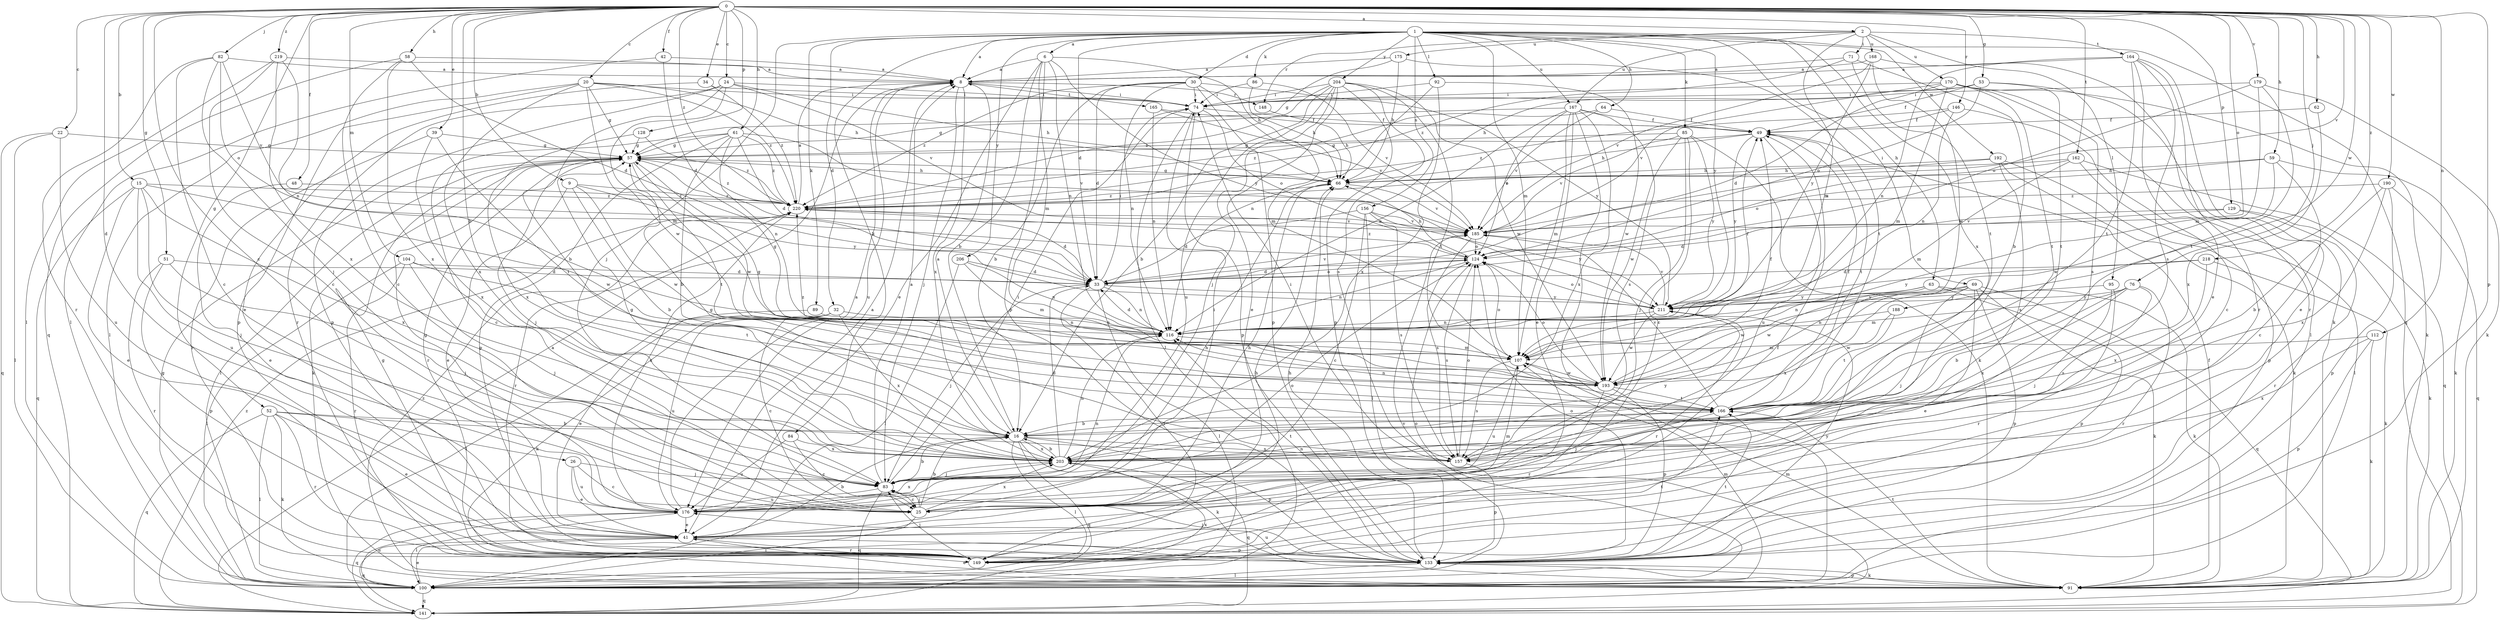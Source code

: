 strict digraph  {
0;
1;
2;
6;
8;
9;
15;
16;
20;
22;
24;
25;
26;
30;
32;
33;
34;
39;
41;
42;
48;
49;
51;
52;
53;
57;
58;
59;
61;
62;
63;
64;
66;
69;
71;
74;
76;
82;
83;
84;
85;
86;
89;
91;
92;
95;
100;
104;
107;
112;
116;
124;
128;
129;
133;
141;
146;
148;
149;
156;
157;
162;
164;
165;
166;
167;
168;
170;
175;
176;
179;
185;
188;
190;
192;
193;
203;
204;
206;
211;
218;
219;
220;
0 -> 2  [label=a];
0 -> 9  [label=b];
0 -> 15  [label=b];
0 -> 16  [label=b];
0 -> 20  [label=c];
0 -> 22  [label=c];
0 -> 24  [label=c];
0 -> 25  [label=c];
0 -> 26  [label=d];
0 -> 34  [label=e];
0 -> 39  [label=e];
0 -> 42  [label=f];
0 -> 48  [label=f];
0 -> 51  [label=g];
0 -> 52  [label=g];
0 -> 53  [label=g];
0 -> 58  [label=h];
0 -> 59  [label=h];
0 -> 61  [label=h];
0 -> 62  [label=h];
0 -> 76  [label=j];
0 -> 82  [label=j];
0 -> 104  [label=m];
0 -> 112  [label=n];
0 -> 124  [label=o];
0 -> 128  [label=p];
0 -> 129  [label=p];
0 -> 133  [label=p];
0 -> 146  [label=r];
0 -> 162  [label=t];
0 -> 179  [label=v];
0 -> 185  [label=v];
0 -> 188  [label=w];
0 -> 190  [label=w];
0 -> 218  [label=z];
0 -> 219  [label=z];
0 -> 220  [label=z];
1 -> 6  [label=a];
1 -> 8  [label=a];
1 -> 30  [label=d];
1 -> 32  [label=d];
1 -> 33  [label=d];
1 -> 63  [label=h];
1 -> 64  [label=h];
1 -> 69  [label=i];
1 -> 83  [label=j];
1 -> 84  [label=k];
1 -> 85  [label=k];
1 -> 86  [label=k];
1 -> 89  [label=k];
1 -> 92  [label=l];
1 -> 107  [label=m];
1 -> 141  [label=q];
1 -> 156  [label=s];
1 -> 167  [label=u];
1 -> 192  [label=w];
1 -> 203  [label=x];
1 -> 204  [label=y];
1 -> 206  [label=y];
1 -> 211  [label=y];
2 -> 71  [label=i];
2 -> 95  [label=l];
2 -> 107  [label=m];
2 -> 148  [label=r];
2 -> 164  [label=t];
2 -> 167  [label=u];
2 -> 168  [label=u];
2 -> 170  [label=u];
2 -> 175  [label=u];
6 -> 8  [label=a];
6 -> 16  [label=b];
6 -> 41  [label=e];
6 -> 66  [label=h];
6 -> 107  [label=m];
6 -> 116  [label=n];
6 -> 133  [label=p];
6 -> 211  [label=y];
8 -> 74  [label=i];
8 -> 83  [label=j];
8 -> 148  [label=r];
8 -> 165  [label=t];
8 -> 176  [label=u];
8 -> 203  [label=x];
9 -> 16  [label=b];
9 -> 41  [label=e];
9 -> 193  [label=w];
9 -> 211  [label=y];
9 -> 220  [label=z];
15 -> 41  [label=e];
15 -> 83  [label=j];
15 -> 141  [label=q];
15 -> 176  [label=u];
15 -> 193  [label=w];
15 -> 203  [label=x];
15 -> 220  [label=z];
16 -> 8  [label=a];
16 -> 91  [label=k];
16 -> 100  [label=l];
16 -> 133  [label=p];
16 -> 141  [label=q];
16 -> 157  [label=s];
16 -> 203  [label=x];
20 -> 57  [label=g];
20 -> 66  [label=h];
20 -> 74  [label=i];
20 -> 100  [label=l];
20 -> 107  [label=m];
20 -> 133  [label=p];
20 -> 203  [label=x];
20 -> 220  [label=z];
22 -> 57  [label=g];
22 -> 100  [label=l];
22 -> 141  [label=q];
22 -> 176  [label=u];
24 -> 16  [label=b];
24 -> 66  [label=h];
24 -> 74  [label=i];
24 -> 133  [label=p];
24 -> 149  [label=r];
24 -> 185  [label=v];
24 -> 193  [label=w];
25 -> 16  [label=b];
25 -> 66  [label=h];
25 -> 74  [label=i];
25 -> 83  [label=j];
25 -> 100  [label=l];
25 -> 107  [label=m];
25 -> 203  [label=x];
26 -> 25  [label=c];
26 -> 41  [label=e];
26 -> 83  [label=j];
26 -> 176  [label=u];
30 -> 16  [label=b];
30 -> 33  [label=d];
30 -> 74  [label=i];
30 -> 107  [label=m];
30 -> 116  [label=n];
30 -> 133  [label=p];
30 -> 211  [label=y];
30 -> 220  [label=z];
32 -> 25  [label=c];
32 -> 91  [label=k];
32 -> 100  [label=l];
32 -> 116  [label=n];
32 -> 176  [label=u];
32 -> 203  [label=x];
33 -> 74  [label=i];
33 -> 83  [label=j];
33 -> 100  [label=l];
33 -> 116  [label=n];
33 -> 124  [label=o];
33 -> 149  [label=r];
33 -> 185  [label=v];
33 -> 211  [label=y];
34 -> 41  [label=e];
34 -> 74  [label=i];
34 -> 220  [label=z];
39 -> 57  [label=g];
39 -> 149  [label=r];
39 -> 166  [label=t];
39 -> 203  [label=x];
41 -> 8  [label=a];
41 -> 16  [label=b];
41 -> 133  [label=p];
41 -> 141  [label=q];
41 -> 149  [label=r];
42 -> 8  [label=a];
42 -> 33  [label=d];
42 -> 100  [label=l];
48 -> 41  [label=e];
48 -> 220  [label=z];
49 -> 57  [label=g];
49 -> 66  [label=h];
49 -> 166  [label=t];
49 -> 176  [label=u];
49 -> 211  [label=y];
51 -> 33  [label=d];
51 -> 83  [label=j];
51 -> 133  [label=p];
51 -> 149  [label=r];
52 -> 16  [label=b];
52 -> 41  [label=e];
52 -> 91  [label=k];
52 -> 100  [label=l];
52 -> 141  [label=q];
52 -> 149  [label=r];
52 -> 157  [label=s];
53 -> 41  [label=e];
53 -> 49  [label=f];
53 -> 66  [label=h];
53 -> 74  [label=i];
53 -> 124  [label=o];
53 -> 166  [label=t];
57 -> 66  [label=h];
57 -> 83  [label=j];
57 -> 91  [label=k];
57 -> 100  [label=l];
57 -> 149  [label=r];
57 -> 166  [label=t];
57 -> 193  [label=w];
57 -> 220  [label=z];
58 -> 8  [label=a];
58 -> 25  [label=c];
58 -> 33  [label=d];
58 -> 141  [label=q];
58 -> 203  [label=x];
59 -> 25  [label=c];
59 -> 66  [label=h];
59 -> 91  [label=k];
59 -> 185  [label=v];
59 -> 193  [label=w];
61 -> 16  [label=b];
61 -> 25  [label=c];
61 -> 33  [label=d];
61 -> 57  [label=g];
61 -> 116  [label=n];
61 -> 133  [label=p];
61 -> 185  [label=v];
61 -> 220  [label=z];
62 -> 49  [label=f];
62 -> 203  [label=x];
63 -> 91  [label=k];
63 -> 116  [label=n];
63 -> 133  [label=p];
63 -> 193  [label=w];
63 -> 211  [label=y];
64 -> 49  [label=f];
64 -> 185  [label=v];
64 -> 220  [label=z];
66 -> 57  [label=g];
66 -> 185  [label=v];
66 -> 220  [label=z];
69 -> 41  [label=e];
69 -> 83  [label=j];
69 -> 91  [label=k];
69 -> 133  [label=p];
69 -> 141  [label=q];
69 -> 193  [label=w];
69 -> 203  [label=x];
69 -> 211  [label=y];
71 -> 8  [label=a];
71 -> 16  [label=b];
71 -> 166  [label=t];
71 -> 220  [label=z];
74 -> 49  [label=f];
74 -> 100  [label=l];
74 -> 124  [label=o];
74 -> 133  [label=p];
76 -> 16  [label=b];
76 -> 107  [label=m];
76 -> 149  [label=r];
76 -> 157  [label=s];
76 -> 203  [label=x];
76 -> 211  [label=y];
82 -> 8  [label=a];
82 -> 25  [label=c];
82 -> 83  [label=j];
82 -> 124  [label=o];
82 -> 149  [label=r];
82 -> 185  [label=v];
83 -> 8  [label=a];
83 -> 16  [label=b];
83 -> 25  [label=c];
83 -> 74  [label=i];
83 -> 141  [label=q];
83 -> 176  [label=u];
84 -> 25  [label=c];
84 -> 176  [label=u];
84 -> 203  [label=x];
85 -> 25  [label=c];
85 -> 57  [label=g];
85 -> 83  [label=j];
85 -> 91  [label=k];
85 -> 185  [label=v];
85 -> 193  [label=w];
85 -> 211  [label=y];
86 -> 66  [label=h];
86 -> 74  [label=i];
86 -> 185  [label=v];
89 -> 41  [label=e];
89 -> 116  [label=n];
91 -> 41  [label=e];
91 -> 49  [label=f];
91 -> 107  [label=m];
91 -> 133  [label=p];
91 -> 166  [label=t];
91 -> 220  [label=z];
92 -> 74  [label=i];
92 -> 116  [label=n];
92 -> 193  [label=w];
92 -> 203  [label=x];
95 -> 83  [label=j];
95 -> 149  [label=r];
95 -> 211  [label=y];
100 -> 41  [label=e];
100 -> 57  [label=g];
100 -> 107  [label=m];
100 -> 124  [label=o];
100 -> 141  [label=q];
100 -> 176  [label=u];
100 -> 203  [label=x];
104 -> 33  [label=d];
104 -> 83  [label=j];
104 -> 100  [label=l];
104 -> 149  [label=r];
104 -> 166  [label=t];
107 -> 124  [label=o];
107 -> 157  [label=s];
107 -> 176  [label=u];
107 -> 193  [label=w];
112 -> 91  [label=k];
112 -> 107  [label=m];
112 -> 133  [label=p];
112 -> 203  [label=x];
116 -> 33  [label=d];
116 -> 49  [label=f];
116 -> 57  [label=g];
116 -> 107  [label=m];
124 -> 33  [label=d];
124 -> 66  [label=h];
124 -> 116  [label=n];
124 -> 157  [label=s];
124 -> 220  [label=z];
128 -> 57  [label=g];
128 -> 203  [label=x];
128 -> 220  [label=z];
129 -> 33  [label=d];
129 -> 91  [label=k];
129 -> 149  [label=r];
129 -> 185  [label=v];
133 -> 66  [label=h];
133 -> 83  [label=j];
133 -> 91  [label=k];
133 -> 100  [label=l];
133 -> 116  [label=n];
133 -> 124  [label=o];
133 -> 166  [label=t];
133 -> 176  [label=u];
133 -> 211  [label=y];
141 -> 8  [label=a];
141 -> 185  [label=v];
141 -> 220  [label=z];
146 -> 25  [label=c];
146 -> 49  [label=f];
146 -> 116  [label=n];
146 -> 220  [label=z];
148 -> 66  [label=h];
149 -> 49  [label=f];
149 -> 57  [label=g];
149 -> 66  [label=h];
149 -> 83  [label=j];
149 -> 166  [label=t];
156 -> 25  [label=c];
156 -> 33  [label=d];
156 -> 100  [label=l];
156 -> 157  [label=s];
156 -> 185  [label=v];
156 -> 211  [label=y];
157 -> 57  [label=g];
157 -> 74  [label=i];
157 -> 124  [label=o];
157 -> 133  [label=p];
157 -> 211  [label=y];
162 -> 66  [label=h];
162 -> 100  [label=l];
162 -> 107  [label=m];
162 -> 124  [label=o];
162 -> 141  [label=q];
164 -> 8  [label=a];
164 -> 41  [label=e];
164 -> 91  [label=k];
164 -> 116  [label=n];
164 -> 149  [label=r];
164 -> 157  [label=s];
164 -> 166  [label=t];
165 -> 49  [label=f];
165 -> 116  [label=n];
165 -> 185  [label=v];
166 -> 16  [label=b];
166 -> 49  [label=f];
166 -> 83  [label=j];
166 -> 116  [label=n];
166 -> 185  [label=v];
167 -> 41  [label=e];
167 -> 49  [label=f];
167 -> 57  [label=g];
167 -> 100  [label=l];
167 -> 107  [label=m];
167 -> 116  [label=n];
167 -> 124  [label=o];
167 -> 157  [label=s];
167 -> 203  [label=x];
168 -> 8  [label=a];
168 -> 149  [label=r];
168 -> 185  [label=v];
168 -> 193  [label=w];
168 -> 211  [label=y];
170 -> 33  [label=d];
170 -> 74  [label=i];
170 -> 91  [label=k];
170 -> 100  [label=l];
170 -> 107  [label=m];
170 -> 157  [label=s];
170 -> 166  [label=t];
170 -> 185  [label=v];
175 -> 8  [label=a];
175 -> 57  [label=g];
175 -> 66  [label=h];
175 -> 166  [label=t];
176 -> 8  [label=a];
176 -> 41  [label=e];
176 -> 57  [label=g];
176 -> 66  [label=h];
176 -> 100  [label=l];
176 -> 116  [label=n];
176 -> 124  [label=o];
176 -> 141  [label=q];
176 -> 203  [label=x];
176 -> 220  [label=z];
179 -> 74  [label=i];
179 -> 91  [label=k];
179 -> 107  [label=m];
179 -> 124  [label=o];
179 -> 166  [label=t];
185 -> 124  [label=o];
185 -> 157  [label=s];
188 -> 116  [label=n];
188 -> 166  [label=t];
188 -> 193  [label=w];
190 -> 16  [label=b];
190 -> 133  [label=p];
190 -> 141  [label=q];
190 -> 203  [label=x];
190 -> 220  [label=z];
192 -> 66  [label=h];
192 -> 91  [label=k];
192 -> 133  [label=p];
192 -> 157  [label=s];
192 -> 220  [label=z];
193 -> 49  [label=f];
193 -> 57  [label=g];
193 -> 124  [label=o];
193 -> 133  [label=p];
193 -> 149  [label=r];
193 -> 166  [label=t];
193 -> 220  [label=z];
203 -> 16  [label=b];
203 -> 33  [label=d];
203 -> 57  [label=g];
203 -> 83  [label=j];
203 -> 116  [label=n];
203 -> 141  [label=q];
203 -> 166  [label=t];
204 -> 16  [label=b];
204 -> 41  [label=e];
204 -> 74  [label=i];
204 -> 83  [label=j];
204 -> 133  [label=p];
204 -> 157  [label=s];
204 -> 166  [label=t];
204 -> 176  [label=u];
204 -> 193  [label=w];
204 -> 220  [label=z];
206 -> 33  [label=d];
206 -> 100  [label=l];
206 -> 107  [label=m];
206 -> 116  [label=n];
211 -> 116  [label=n];
211 -> 124  [label=o];
211 -> 149  [label=r];
211 -> 185  [label=v];
211 -> 193  [label=w];
218 -> 33  [label=d];
218 -> 91  [label=k];
218 -> 203  [label=x];
218 -> 211  [label=y];
219 -> 8  [label=a];
219 -> 25  [label=c];
219 -> 100  [label=l];
219 -> 116  [label=n];
219 -> 203  [label=x];
220 -> 8  [label=a];
220 -> 33  [label=d];
220 -> 149  [label=r];
220 -> 185  [label=v];
}
